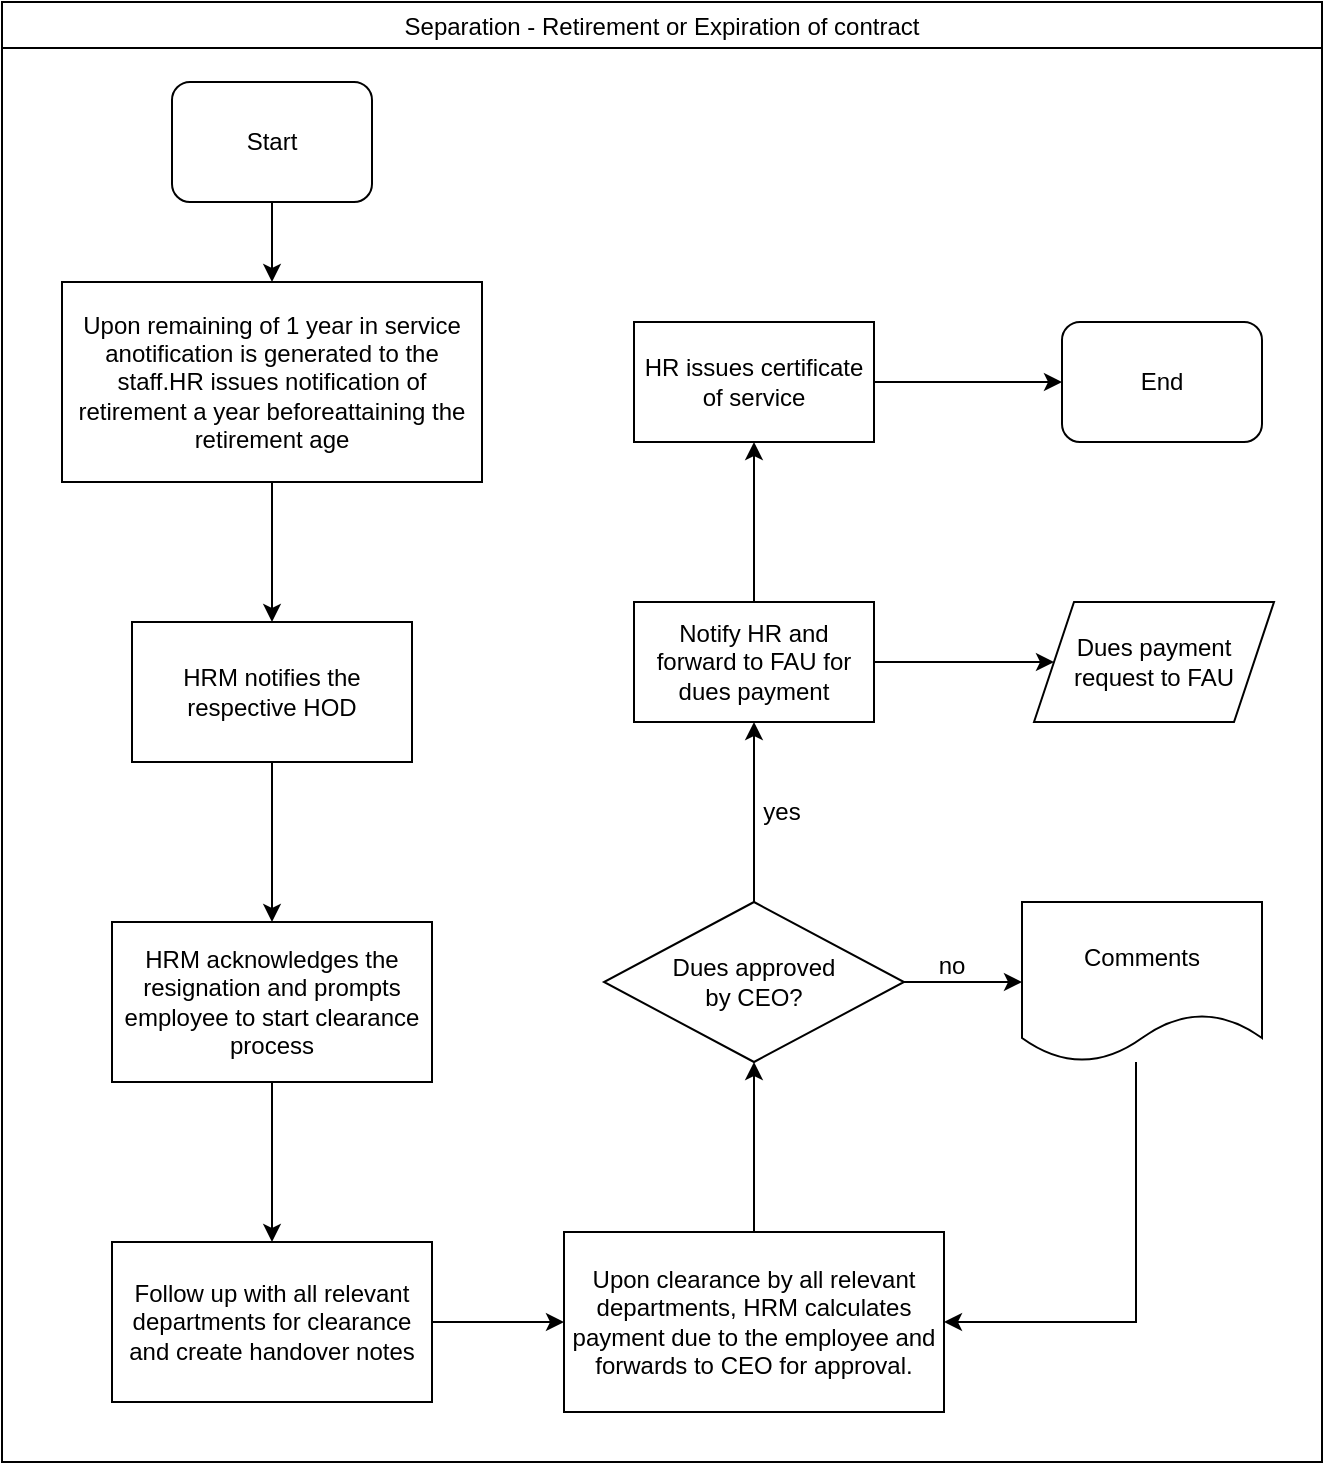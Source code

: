<mxfile version="14.9.3" type="github">
  <diagram id="FhkFVt4sXrzeg-nRiGku" name="Page-1">
    <mxGraphModel dx="1038" dy="508" grid="1" gridSize="10" guides="1" tooltips="1" connect="1" arrows="1" fold="1" page="1" pageScale="1" pageWidth="1169" pageHeight="827" math="0" shadow="0">
      <root>
        <mxCell id="0" />
        <mxCell id="1" parent="0" />
        <mxCell id="TeyzFELnXTnuhCw4mWm0-1" value="Separation - Retirement or Expiration of contract" style="swimlane;fontStyle=0" vertex="1" parent="1">
          <mxGeometry x="10" y="10" width="660" height="730" as="geometry" />
        </mxCell>
        <mxCell id="TeyzFELnXTnuhCw4mWm0-2" value="Start" style="rounded=1;whiteSpace=wrap;html=1;" vertex="1" parent="TeyzFELnXTnuhCw4mWm0-1">
          <mxGeometry x="85" y="40" width="100" height="60" as="geometry" />
        </mxCell>
        <mxCell id="TeyzFELnXTnuhCw4mWm0-3" value="" style="edgeStyle=orthogonalEdgeStyle;rounded=0;orthogonalLoop=1;jettySize=auto;html=1;" edge="1" parent="TeyzFELnXTnuhCw4mWm0-1" source="TeyzFELnXTnuhCw4mWm0-4" target="TeyzFELnXTnuhCw4mWm0-7">
          <mxGeometry relative="1" as="geometry" />
        </mxCell>
        <mxCell id="TeyzFELnXTnuhCw4mWm0-4" value="&lt;span lang=&quot;EN-GB&quot;&gt;Upon remaining of 1 year in service anotification is generated to the staff.&lt;span&gt;HR issues notification of retirement a year beforeattaining the retirement age&lt;/span&gt;&lt;/span&gt;" style="rounded=0;whiteSpace=wrap;html=1;" vertex="1" parent="TeyzFELnXTnuhCw4mWm0-1">
          <mxGeometry x="30" y="140" width="210" height="100" as="geometry" />
        </mxCell>
        <mxCell id="TeyzFELnXTnuhCw4mWm0-5" value="" style="edgeStyle=orthogonalEdgeStyle;rounded=0;orthogonalLoop=1;jettySize=auto;html=1;" edge="1" parent="TeyzFELnXTnuhCw4mWm0-1" source="TeyzFELnXTnuhCw4mWm0-2" target="TeyzFELnXTnuhCw4mWm0-4">
          <mxGeometry relative="1" as="geometry">
            <mxPoint x="135" y="180" as="targetPoint" />
          </mxGeometry>
        </mxCell>
        <mxCell id="TeyzFELnXTnuhCw4mWm0-6" value="" style="edgeStyle=orthogonalEdgeStyle;rounded=0;orthogonalLoop=1;jettySize=auto;html=1;" edge="1" parent="TeyzFELnXTnuhCw4mWm0-1" source="TeyzFELnXTnuhCw4mWm0-7" target="TeyzFELnXTnuhCw4mWm0-9">
          <mxGeometry relative="1" as="geometry" />
        </mxCell>
        <mxCell id="TeyzFELnXTnuhCw4mWm0-7" value="&lt;span lang=&quot;EN-GB&quot;&gt;HRM notifies the respective HOD&lt;/span&gt;" style="rounded=0;whiteSpace=wrap;html=1;" vertex="1" parent="TeyzFELnXTnuhCw4mWm0-1">
          <mxGeometry x="65" y="310" width="140" height="70" as="geometry" />
        </mxCell>
        <mxCell id="TeyzFELnXTnuhCw4mWm0-8" value="" style="edgeStyle=orthogonalEdgeStyle;rounded=0;orthogonalLoop=1;jettySize=auto;html=1;" edge="1" parent="TeyzFELnXTnuhCw4mWm0-1" source="TeyzFELnXTnuhCw4mWm0-9" target="TeyzFELnXTnuhCw4mWm0-11">
          <mxGeometry relative="1" as="geometry" />
        </mxCell>
        <mxCell id="TeyzFELnXTnuhCw4mWm0-9" value="&lt;span lang=&quot;EN-GB&quot;&gt;HRM acknowledges the resignation and prompts employee to start clearance process&lt;br&gt;&lt;/span&gt;" style="rounded=0;whiteSpace=wrap;html=1;" vertex="1" parent="TeyzFELnXTnuhCw4mWm0-1">
          <mxGeometry x="55" y="460" width="160" height="80" as="geometry" />
        </mxCell>
        <mxCell id="TeyzFELnXTnuhCw4mWm0-10" value="" style="edgeStyle=orthogonalEdgeStyle;rounded=0;orthogonalLoop=1;jettySize=auto;html=1;" edge="1" parent="TeyzFELnXTnuhCw4mWm0-1" source="TeyzFELnXTnuhCw4mWm0-11" target="TeyzFELnXTnuhCw4mWm0-13">
          <mxGeometry relative="1" as="geometry" />
        </mxCell>
        <mxCell id="TeyzFELnXTnuhCw4mWm0-11" value="&lt;span lang=&quot;EN-GB&quot;&gt;Follow up with all relevant departments for clearance and create handover notes&lt;/span&gt;" style="rounded=0;whiteSpace=wrap;html=1;" vertex="1" parent="TeyzFELnXTnuhCw4mWm0-1">
          <mxGeometry x="55" y="620" width="160" height="80" as="geometry" />
        </mxCell>
        <mxCell id="TeyzFELnXTnuhCw4mWm0-12" value="" style="edgeStyle=orthogonalEdgeStyle;rounded=0;orthogonalLoop=1;jettySize=auto;html=1;" edge="1" parent="TeyzFELnXTnuhCw4mWm0-1" source="TeyzFELnXTnuhCw4mWm0-13" target="TeyzFELnXTnuhCw4mWm0-16">
          <mxGeometry relative="1" as="geometry" />
        </mxCell>
        <mxCell id="TeyzFELnXTnuhCw4mWm0-13" value="&lt;span lang=&quot;EN-GB&quot;&gt;Upon clearance by all relevant departments, HRM calculates payment due to the employee and forwards to CEO for approval.&lt;/span&gt;" style="rounded=0;whiteSpace=wrap;html=1;" vertex="1" parent="TeyzFELnXTnuhCw4mWm0-1">
          <mxGeometry x="281" y="615" width="190" height="90" as="geometry" />
        </mxCell>
        <mxCell id="TeyzFELnXTnuhCw4mWm0-14" value="" style="edgeStyle=orthogonalEdgeStyle;rounded=0;orthogonalLoop=1;jettySize=auto;html=1;" edge="1" parent="TeyzFELnXTnuhCw4mWm0-1" source="TeyzFELnXTnuhCw4mWm0-16" target="TeyzFELnXTnuhCw4mWm0-18">
          <mxGeometry relative="1" as="geometry" />
        </mxCell>
        <mxCell id="TeyzFELnXTnuhCw4mWm0-15" value="" style="edgeStyle=orthogonalEdgeStyle;rounded=0;orthogonalLoop=1;jettySize=auto;html=1;" edge="1" parent="TeyzFELnXTnuhCw4mWm0-1" source="TeyzFELnXTnuhCw4mWm0-16" target="TeyzFELnXTnuhCw4mWm0-21">
          <mxGeometry relative="1" as="geometry" />
        </mxCell>
        <mxCell id="TeyzFELnXTnuhCw4mWm0-16" value="&lt;div&gt;Dues approved&lt;/div&gt;&lt;div&gt; by CEO?&lt;/div&gt;" style="rhombus;whiteSpace=wrap;html=1;rounded=0;" vertex="1" parent="TeyzFELnXTnuhCw4mWm0-1">
          <mxGeometry x="301" y="450" width="150" height="80" as="geometry" />
        </mxCell>
        <mxCell id="TeyzFELnXTnuhCw4mWm0-17" value="" style="edgeStyle=orthogonalEdgeStyle;rounded=0;orthogonalLoop=1;jettySize=auto;html=1;entryX=1;entryY=0.5;entryDx=0;entryDy=0;exitX=0.475;exitY=1;exitDx=0;exitDy=0;exitPerimeter=0;" edge="1" parent="TeyzFELnXTnuhCw4mWm0-1" source="TeyzFELnXTnuhCw4mWm0-18" target="TeyzFELnXTnuhCw4mWm0-13">
          <mxGeometry relative="1" as="geometry">
            <mxPoint x="570" y="620" as="targetPoint" />
          </mxGeometry>
        </mxCell>
        <mxCell id="TeyzFELnXTnuhCw4mWm0-18" value="Comments" style="shape=document;whiteSpace=wrap;html=1;boundedLbl=1;rounded=0;" vertex="1" parent="TeyzFELnXTnuhCw4mWm0-1">
          <mxGeometry x="510" y="450" width="120" height="80" as="geometry" />
        </mxCell>
        <mxCell id="TeyzFELnXTnuhCw4mWm0-19" value="" style="edgeStyle=orthogonalEdgeStyle;rounded=0;orthogonalLoop=1;jettySize=auto;html=1;" edge="1" parent="TeyzFELnXTnuhCw4mWm0-1" source="TeyzFELnXTnuhCw4mWm0-21" target="TeyzFELnXTnuhCw4mWm0-24">
          <mxGeometry relative="1" as="geometry" />
        </mxCell>
        <mxCell id="TeyzFELnXTnuhCw4mWm0-20" value="" style="edgeStyle=orthogonalEdgeStyle;rounded=0;orthogonalLoop=1;jettySize=auto;html=1;" edge="1" parent="TeyzFELnXTnuhCw4mWm0-1" source="TeyzFELnXTnuhCw4mWm0-21" target="TeyzFELnXTnuhCw4mWm0-26">
          <mxGeometry relative="1" as="geometry" />
        </mxCell>
        <mxCell id="TeyzFELnXTnuhCw4mWm0-21" value="Notify HR and forward to FAU for dues payment" style="whiteSpace=wrap;html=1;rounded=0;" vertex="1" parent="TeyzFELnXTnuhCw4mWm0-1">
          <mxGeometry x="316" y="300" width="120" height="60" as="geometry" />
        </mxCell>
        <mxCell id="TeyzFELnXTnuhCw4mWm0-22" value="yes" style="text;html=1;strokeColor=none;fillColor=none;align=center;verticalAlign=middle;whiteSpace=wrap;rounded=0;" vertex="1" parent="TeyzFELnXTnuhCw4mWm0-1">
          <mxGeometry x="370" y="395" width="40" height="20" as="geometry" />
        </mxCell>
        <mxCell id="TeyzFELnXTnuhCw4mWm0-23" value="" style="edgeStyle=orthogonalEdgeStyle;rounded=0;orthogonalLoop=1;jettySize=auto;html=1;entryX=0;entryY=0.5;entryDx=0;entryDy=0;" edge="1" parent="TeyzFELnXTnuhCw4mWm0-1" source="TeyzFELnXTnuhCw4mWm0-24" target="TeyzFELnXTnuhCw4mWm0-25">
          <mxGeometry relative="1" as="geometry">
            <mxPoint x="516" y="190" as="targetPoint" />
          </mxGeometry>
        </mxCell>
        <mxCell id="TeyzFELnXTnuhCw4mWm0-24" value="HR issues certificate of service" style="whiteSpace=wrap;html=1;rounded=0;" vertex="1" parent="TeyzFELnXTnuhCw4mWm0-1">
          <mxGeometry x="316" y="160" width="120" height="60" as="geometry" />
        </mxCell>
        <mxCell id="TeyzFELnXTnuhCw4mWm0-25" value="End" style="rounded=1;whiteSpace=wrap;html=1;" vertex="1" parent="TeyzFELnXTnuhCw4mWm0-1">
          <mxGeometry x="530" y="160" width="100" height="60" as="geometry" />
        </mxCell>
        <mxCell id="TeyzFELnXTnuhCw4mWm0-26" value="Dues payment request to FAU" style="shape=parallelogram;perimeter=parallelogramPerimeter;whiteSpace=wrap;html=1;fixedSize=1;rounded=0;" vertex="1" parent="TeyzFELnXTnuhCw4mWm0-1">
          <mxGeometry x="516" y="300" width="120" height="60" as="geometry" />
        </mxCell>
        <mxCell id="TeyzFELnXTnuhCw4mWm0-27" value="no" style="text;html=1;strokeColor=none;fillColor=none;align=center;verticalAlign=middle;whiteSpace=wrap;rounded=0;" vertex="1" parent="1">
          <mxGeometry x="465" y="482" width="40" height="20" as="geometry" />
        </mxCell>
      </root>
    </mxGraphModel>
  </diagram>
</mxfile>
